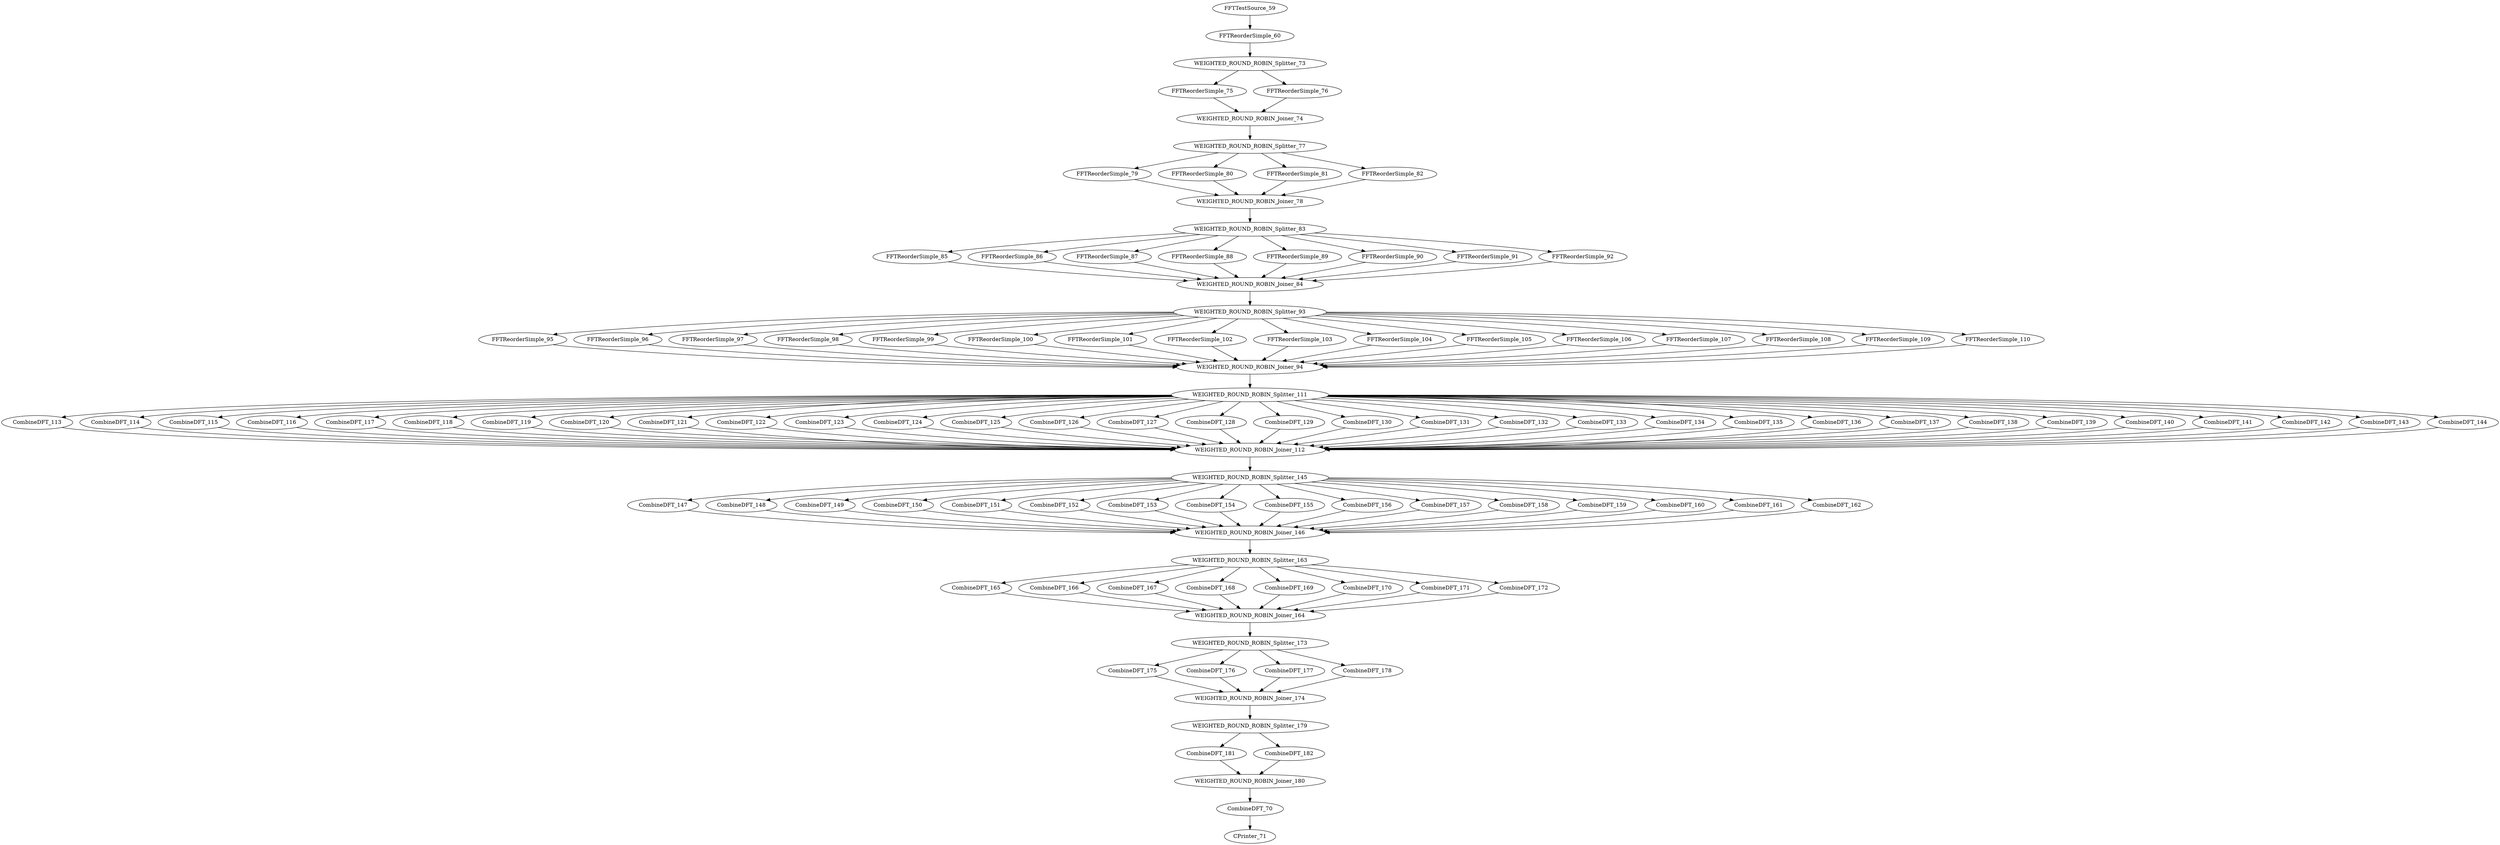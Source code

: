digraph FFT6_192 {
node0 [label="FFTTestSource_59", push="64", pop="0", peek="0", pushType="complex", popType="void", peekType="void", codeSize="44 b", stackSize="1056 b", work="324"];
node1 [label="FFTReorderSimple_60", push="64", pop="64", peek="64", pushType="complex", popType="complex", peekType="complex", codeSize="68 b", stackSize="1056 b", work="832"];
node0 -> node1;
node2 [label="WEIGHTED_ROUND_ROBIN_Splitter_73", push="64", pop="64", peek="0", pushType="complex", popType="complex", peekType="void", codeSize="42 b", stackSize="96 b", work="0"];
node1 -> node2;
node3 [label="FFTReorderSimple_75", push="32", pop="32", peek="32", pushType="complex", popType="complex", peekType="complex", codeSize="68 b", stackSize="1056 b", work="416"];
node2 -> node3;
node4 [label="FFTReorderSimple_76", push="32", pop="32", peek="32", pushType="complex", popType="complex", peekType="complex", codeSize="68 b", stackSize="1056 b", work="416"];
node2 -> node4;
node5 [label="WEIGHTED_ROUND_ROBIN_Joiner_74", push="64", pop="64", peek="0", pushType="complex", popType="complex", peekType="void", codeSize="42 b", stackSize="96 b", work="0"];
node3 -> node5;
node4 -> node5;
node6 [label="WEIGHTED_ROUND_ROBIN_Splitter_77", push="64", pop="64", peek="0", pushType="complex", popType="complex", peekType="void", codeSize="78 b", stackSize="160 b", work="0"];
node5 -> node6;
node7 [label="FFTReorderSimple_79", push="16", pop="16", peek="16", pushType="complex", popType="complex", peekType="complex", codeSize="68 b", stackSize="1056 b", work="208"];
node6 -> node7;
node8 [label="FFTReorderSimple_80", push="16", pop="16", peek="16", pushType="complex", popType="complex", peekType="complex", codeSize="68 b", stackSize="1056 b", work="208"];
node6 -> node8;
node9 [label="FFTReorderSimple_81", push="16", pop="16", peek="16", pushType="complex", popType="complex", peekType="complex", codeSize="68 b", stackSize="1056 b", work="208"];
node6 -> node9;
node10 [label="FFTReorderSimple_82", push="16", pop="16", peek="16", pushType="complex", popType="complex", peekType="complex", codeSize="68 b", stackSize="1056 b", work="208"];
node6 -> node10;
node11 [label="WEIGHTED_ROUND_ROBIN_Joiner_78", push="64", pop="64", peek="0", pushType="complex", popType="complex", peekType="void", codeSize="78 b", stackSize="160 b", work="0"];
node7 -> node11;
node8 -> node11;
node9 -> node11;
node10 -> node11;
node12 [label="WEIGHTED_ROUND_ROBIN_Splitter_83", push="64", pop="64", peek="0", pushType="complex", popType="complex", peekType="void", codeSize="150 b", stackSize="288 b", work="0"];
node11 -> node12;
node13 [label="FFTReorderSimple_85", push="8", pop="8", peek="8", pushType="complex", popType="complex", peekType="complex", codeSize="68 b", stackSize="1056 b", work="104"];
node12 -> node13;
node14 [label="FFTReorderSimple_86", push="8", pop="8", peek="8", pushType="complex", popType="complex", peekType="complex", codeSize="68 b", stackSize="1056 b", work="104"];
node12 -> node14;
node15 [label="FFTReorderSimple_87", push="8", pop="8", peek="8", pushType="complex", popType="complex", peekType="complex", codeSize="68 b", stackSize="1056 b", work="104"];
node12 -> node15;
node16 [label="FFTReorderSimple_88", push="8", pop="8", peek="8", pushType="complex", popType="complex", peekType="complex", codeSize="68 b", stackSize="1056 b", work="104"];
node12 -> node16;
node17 [label="FFTReorderSimple_89", push="8", pop="8", peek="8", pushType="complex", popType="complex", peekType="complex", codeSize="68 b", stackSize="1056 b", work="104"];
node12 -> node17;
node18 [label="FFTReorderSimple_90", push="8", pop="8", peek="8", pushType="complex", popType="complex", peekType="complex", codeSize="68 b", stackSize="1056 b", work="104"];
node12 -> node18;
node19 [label="FFTReorderSimple_91", push="8", pop="8", peek="8", pushType="complex", popType="complex", peekType="complex", codeSize="68 b", stackSize="1056 b", work="104"];
node12 -> node19;
node20 [label="FFTReorderSimple_92", push="8", pop="8", peek="8", pushType="complex", popType="complex", peekType="complex", codeSize="68 b", stackSize="1056 b", work="104"];
node12 -> node20;
node21 [label="WEIGHTED_ROUND_ROBIN_Joiner_84", push="64", pop="64", peek="0", pushType="complex", popType="complex", peekType="void", codeSize="150 b", stackSize="288 b", work="0"];
node13 -> node21;
node14 -> node21;
node15 -> node21;
node16 -> node21;
node17 -> node21;
node18 -> node21;
node19 -> node21;
node20 -> node21;
node22 [label="WEIGHTED_ROUND_ROBIN_Splitter_93", push="64", pop="64", peek="0", pushType="complex", popType="complex", peekType="void", codeSize="294 b", stackSize="544 b", work="0"];
node21 -> node22;
node23 [label="FFTReorderSimple_95", push="4", pop="4", peek="4", pushType="complex", popType="complex", peekType="complex", codeSize="68 b", stackSize="1056 b", work="52"];
node22 -> node23;
node24 [label="FFTReorderSimple_96", push="4", pop="4", peek="4", pushType="complex", popType="complex", peekType="complex", codeSize="68 b", stackSize="1056 b", work="52"];
node22 -> node24;
node25 [label="FFTReorderSimple_97", push="4", pop="4", peek="4", pushType="complex", popType="complex", peekType="complex", codeSize="68 b", stackSize="1056 b", work="52"];
node22 -> node25;
node26 [label="FFTReorderSimple_98", push="4", pop="4", peek="4", pushType="complex", popType="complex", peekType="complex", codeSize="68 b", stackSize="1056 b", work="52"];
node22 -> node26;
node27 [label="FFTReorderSimple_99", push="4", pop="4", peek="4", pushType="complex", popType="complex", peekType="complex", codeSize="68 b", stackSize="1056 b", work="52"];
node22 -> node27;
node28 [label="FFTReorderSimple_100", push="4", pop="4", peek="4", pushType="complex", popType="complex", peekType="complex", codeSize="68 b", stackSize="1056 b", work="52"];
node22 -> node28;
node29 [label="FFTReorderSimple_101", push="4", pop="4", peek="4", pushType="complex", popType="complex", peekType="complex", codeSize="68 b", stackSize="1056 b", work="52"];
node22 -> node29;
node30 [label="FFTReorderSimple_102", push="4", pop="4", peek="4", pushType="complex", popType="complex", peekType="complex", codeSize="68 b", stackSize="1056 b", work="52"];
node22 -> node30;
node31 [label="FFTReorderSimple_103", push="4", pop="4", peek="4", pushType="complex", popType="complex", peekType="complex", codeSize="68 b", stackSize="1056 b", work="52"];
node22 -> node31;
node32 [label="FFTReorderSimple_104", push="4", pop="4", peek="4", pushType="complex", popType="complex", peekType="complex", codeSize="68 b", stackSize="1056 b", work="52"];
node22 -> node32;
node33 [label="FFTReorderSimple_105", push="4", pop="4", peek="4", pushType="complex", popType="complex", peekType="complex", codeSize="68 b", stackSize="1056 b", work="52"];
node22 -> node33;
node34 [label="FFTReorderSimple_106", push="4", pop="4", peek="4", pushType="complex", popType="complex", peekType="complex", codeSize="68 b", stackSize="1056 b", work="52"];
node22 -> node34;
node35 [label="FFTReorderSimple_107", push="4", pop="4", peek="4", pushType="complex", popType="complex", peekType="complex", codeSize="68 b", stackSize="1056 b", work="52"];
node22 -> node35;
node36 [label="FFTReorderSimple_108", push="4", pop="4", peek="4", pushType="complex", popType="complex", peekType="complex", codeSize="68 b", stackSize="1056 b", work="52"];
node22 -> node36;
node37 [label="FFTReorderSimple_109", push="4", pop="4", peek="4", pushType="complex", popType="complex", peekType="complex", codeSize="68 b", stackSize="1056 b", work="52"];
node22 -> node37;
node38 [label="FFTReorderSimple_110", push="4", pop="4", peek="4", pushType="complex", popType="complex", peekType="complex", codeSize="68 b", stackSize="1056 b", work="52"];
node22 -> node38;
node39 [label="WEIGHTED_ROUND_ROBIN_Joiner_94", push="64", pop="64", peek="0", pushType="complex", popType="complex", peekType="void", codeSize="294 b", stackSize="544 b", work="0"];
node23 -> node39;
node24 -> node39;
node25 -> node39;
node26 -> node39;
node27 -> node39;
node28 -> node39;
node29 -> node39;
node30 -> node39;
node31 -> node39;
node32 -> node39;
node33 -> node39;
node34 -> node39;
node35 -> node39;
node36 -> node39;
node37 -> node39;
node38 -> node39;
node40 [label="WEIGHTED_ROUND_ROBIN_Splitter_111", push="64", pop="64", peek="0", pushType="complex", popType="complex", peekType="void", codeSize="582 b", stackSize="1056 b", work="0"];
node39 -> node40;
node41 [label="CombineDFT_113", push="2", pop="2", peek="2", pushType="complex", popType="complex", peekType="complex", codeSize="394 b", stackSize="4640 b", work="159"];
node40 -> node41;
node42 [label="CombineDFT_114", push="2", pop="2", peek="2", pushType="complex", popType="complex", peekType="complex", codeSize="394 b", stackSize="4640 b", work="159"];
node40 -> node42;
node43 [label="CombineDFT_115", push="2", pop="2", peek="2", pushType="complex", popType="complex", peekType="complex", codeSize="394 b", stackSize="4640 b", work="159"];
node40 -> node43;
node44 [label="CombineDFT_116", push="2", pop="2", peek="2", pushType="complex", popType="complex", peekType="complex", codeSize="394 b", stackSize="4640 b", work="159"];
node40 -> node44;
node45 [label="CombineDFT_117", push="2", pop="2", peek="2", pushType="complex", popType="complex", peekType="complex", codeSize="394 b", stackSize="4640 b", work="159"];
node40 -> node45;
node46 [label="CombineDFT_118", push="2", pop="2", peek="2", pushType="complex", popType="complex", peekType="complex", codeSize="394 b", stackSize="4640 b", work="159"];
node40 -> node46;
node47 [label="CombineDFT_119", push="2", pop="2", peek="2", pushType="complex", popType="complex", peekType="complex", codeSize="394 b", stackSize="4640 b", work="159"];
node40 -> node47;
node48 [label="CombineDFT_120", push="2", pop="2", peek="2", pushType="complex", popType="complex", peekType="complex", codeSize="394 b", stackSize="4640 b", work="159"];
node40 -> node48;
node49 [label="CombineDFT_121", push="2", pop="2", peek="2", pushType="complex", popType="complex", peekType="complex", codeSize="394 b", stackSize="4640 b", work="159"];
node40 -> node49;
node50 [label="CombineDFT_122", push="2", pop="2", peek="2", pushType="complex", popType="complex", peekType="complex", codeSize="394 b", stackSize="4640 b", work="159"];
node40 -> node50;
node51 [label="CombineDFT_123", push="2", pop="2", peek="2", pushType="complex", popType="complex", peekType="complex", codeSize="394 b", stackSize="4640 b", work="159"];
node40 -> node51;
node52 [label="CombineDFT_124", push="2", pop="2", peek="2", pushType="complex", popType="complex", peekType="complex", codeSize="394 b", stackSize="4640 b", work="159"];
node40 -> node52;
node53 [label="CombineDFT_125", push="2", pop="2", peek="2", pushType="complex", popType="complex", peekType="complex", codeSize="394 b", stackSize="4640 b", work="159"];
node40 -> node53;
node54 [label="CombineDFT_126", push="2", pop="2", peek="2", pushType="complex", popType="complex", peekType="complex", codeSize="394 b", stackSize="4640 b", work="159"];
node40 -> node54;
node55 [label="CombineDFT_127", push="2", pop="2", peek="2", pushType="complex", popType="complex", peekType="complex", codeSize="394 b", stackSize="4640 b", work="159"];
node40 -> node55;
node56 [label="CombineDFT_128", push="2", pop="2", peek="2", pushType="complex", popType="complex", peekType="complex", codeSize="394 b", stackSize="4640 b", work="159"];
node40 -> node56;
node57 [label="CombineDFT_129", push="2", pop="2", peek="2", pushType="complex", popType="complex", peekType="complex", codeSize="394 b", stackSize="4640 b", work="159"];
node40 -> node57;
node58 [label="CombineDFT_130", push="2", pop="2", peek="2", pushType="complex", popType="complex", peekType="complex", codeSize="394 b", stackSize="4640 b", work="159"];
node40 -> node58;
node59 [label="CombineDFT_131", push="2", pop="2", peek="2", pushType="complex", popType="complex", peekType="complex", codeSize="394 b", stackSize="4640 b", work="159"];
node40 -> node59;
node60 [label="CombineDFT_132", push="2", pop="2", peek="2", pushType="complex", popType="complex", peekType="complex", codeSize="394 b", stackSize="4640 b", work="159"];
node40 -> node60;
node61 [label="CombineDFT_133", push="2", pop="2", peek="2", pushType="complex", popType="complex", peekType="complex", codeSize="394 b", stackSize="4640 b", work="159"];
node40 -> node61;
node62 [label="CombineDFT_134", push="2", pop="2", peek="2", pushType="complex", popType="complex", peekType="complex", codeSize="394 b", stackSize="4640 b", work="159"];
node40 -> node62;
node63 [label="CombineDFT_135", push="2", pop="2", peek="2", pushType="complex", popType="complex", peekType="complex", codeSize="394 b", stackSize="4640 b", work="159"];
node40 -> node63;
node64 [label="CombineDFT_136", push="2", pop="2", peek="2", pushType="complex", popType="complex", peekType="complex", codeSize="394 b", stackSize="4640 b", work="159"];
node40 -> node64;
node65 [label="CombineDFT_137", push="2", pop="2", peek="2", pushType="complex", popType="complex", peekType="complex", codeSize="394 b", stackSize="4640 b", work="159"];
node40 -> node65;
node66 [label="CombineDFT_138", push="2", pop="2", peek="2", pushType="complex", popType="complex", peekType="complex", codeSize="394 b", stackSize="4640 b", work="159"];
node40 -> node66;
node67 [label="CombineDFT_139", push="2", pop="2", peek="2", pushType="complex", popType="complex", peekType="complex", codeSize="394 b", stackSize="4640 b", work="159"];
node40 -> node67;
node68 [label="CombineDFT_140", push="2", pop="2", peek="2", pushType="complex", popType="complex", peekType="complex", codeSize="394 b", stackSize="4640 b", work="159"];
node40 -> node68;
node69 [label="CombineDFT_141", push="2", pop="2", peek="2", pushType="complex", popType="complex", peekType="complex", codeSize="394 b", stackSize="4640 b", work="159"];
node40 -> node69;
node70 [label="CombineDFT_142", push="2", pop="2", peek="2", pushType="complex", popType="complex", peekType="complex", codeSize="394 b", stackSize="4640 b", work="159"];
node40 -> node70;
node71 [label="CombineDFT_143", push="2", pop="2", peek="2", pushType="complex", popType="complex", peekType="complex", codeSize="394 b", stackSize="4640 b", work="159"];
node40 -> node71;
node72 [label="CombineDFT_144", push="2", pop="2", peek="2", pushType="complex", popType="complex", peekType="complex", codeSize="394 b", stackSize="4640 b", work="159"];
node40 -> node72;
node73 [label="WEIGHTED_ROUND_ROBIN_Joiner_112", push="64", pop="64", peek="0", pushType="complex", popType="complex", peekType="void", codeSize="582 b", stackSize="1056 b", work="0"];
node41 -> node73;
node42 -> node73;
node43 -> node73;
node44 -> node73;
node45 -> node73;
node46 -> node73;
node47 -> node73;
node48 -> node73;
node49 -> node73;
node50 -> node73;
node51 -> node73;
node52 -> node73;
node53 -> node73;
node54 -> node73;
node55 -> node73;
node56 -> node73;
node57 -> node73;
node58 -> node73;
node59 -> node73;
node60 -> node73;
node61 -> node73;
node62 -> node73;
node63 -> node73;
node64 -> node73;
node65 -> node73;
node66 -> node73;
node67 -> node73;
node68 -> node73;
node69 -> node73;
node70 -> node73;
node71 -> node73;
node72 -> node73;
node74 [label="WEIGHTED_ROUND_ROBIN_Splitter_145", push="64", pop="64", peek="0", pushType="complex", popType="complex", peekType="void", codeSize="294 b", stackSize="544 b", work="0"];
node73 -> node74;
node75 [label="CombineDFT_147", push="4", pop="4", peek="4", pushType="complex", popType="complex", peekType="complex", codeSize="394 b", stackSize="5664 b", work="314"];
node74 -> node75;
node76 [label="CombineDFT_148", push="4", pop="4", peek="4", pushType="complex", popType="complex", peekType="complex", codeSize="394 b", stackSize="5664 b", work="314"];
node74 -> node76;
node77 [label="CombineDFT_149", push="4", pop="4", peek="4", pushType="complex", popType="complex", peekType="complex", codeSize="394 b", stackSize="5664 b", work="314"];
node74 -> node77;
node78 [label="CombineDFT_150", push="4", pop="4", peek="4", pushType="complex", popType="complex", peekType="complex", codeSize="394 b", stackSize="5664 b", work="314"];
node74 -> node78;
node79 [label="CombineDFT_151", push="4", pop="4", peek="4", pushType="complex", popType="complex", peekType="complex", codeSize="394 b", stackSize="5664 b", work="314"];
node74 -> node79;
node80 [label="CombineDFT_152", push="4", pop="4", peek="4", pushType="complex", popType="complex", peekType="complex", codeSize="394 b", stackSize="5664 b", work="314"];
node74 -> node80;
node81 [label="CombineDFT_153", push="4", pop="4", peek="4", pushType="complex", popType="complex", peekType="complex", codeSize="394 b", stackSize="5664 b", work="314"];
node74 -> node81;
node82 [label="CombineDFT_154", push="4", pop="4", peek="4", pushType="complex", popType="complex", peekType="complex", codeSize="394 b", stackSize="5664 b", work="314"];
node74 -> node82;
node83 [label="CombineDFT_155", push="4", pop="4", peek="4", pushType="complex", popType="complex", peekType="complex", codeSize="394 b", stackSize="5664 b", work="314"];
node74 -> node83;
node84 [label="CombineDFT_156", push="4", pop="4", peek="4", pushType="complex", popType="complex", peekType="complex", codeSize="394 b", stackSize="5664 b", work="314"];
node74 -> node84;
node85 [label="CombineDFT_157", push="4", pop="4", peek="4", pushType="complex", popType="complex", peekType="complex", codeSize="394 b", stackSize="5664 b", work="314"];
node74 -> node85;
node86 [label="CombineDFT_158", push="4", pop="4", peek="4", pushType="complex", popType="complex", peekType="complex", codeSize="394 b", stackSize="5664 b", work="314"];
node74 -> node86;
node87 [label="CombineDFT_159", push="4", pop="4", peek="4", pushType="complex", popType="complex", peekType="complex", codeSize="394 b", stackSize="5664 b", work="314"];
node74 -> node87;
node88 [label="CombineDFT_160", push="4", pop="4", peek="4", pushType="complex", popType="complex", peekType="complex", codeSize="394 b", stackSize="5664 b", work="314"];
node74 -> node88;
node89 [label="CombineDFT_161", push="4", pop="4", peek="4", pushType="complex", popType="complex", peekType="complex", codeSize="394 b", stackSize="5664 b", work="314"];
node74 -> node89;
node90 [label="CombineDFT_162", push="4", pop="4", peek="4", pushType="complex", popType="complex", peekType="complex", codeSize="394 b", stackSize="5664 b", work="314"];
node74 -> node90;
node91 [label="WEIGHTED_ROUND_ROBIN_Joiner_146", push="64", pop="64", peek="0", pushType="complex", popType="complex", peekType="void", codeSize="294 b", stackSize="544 b", work="0"];
node75 -> node91;
node76 -> node91;
node77 -> node91;
node78 -> node91;
node79 -> node91;
node80 -> node91;
node81 -> node91;
node82 -> node91;
node83 -> node91;
node84 -> node91;
node85 -> node91;
node86 -> node91;
node87 -> node91;
node88 -> node91;
node89 -> node91;
node90 -> node91;
node92 [label="WEIGHTED_ROUND_ROBIN_Splitter_163", push="64", pop="64", peek="0", pushType="complex", popType="complex", peekType="void", codeSize="150 b", stackSize="288 b", work="0"];
node91 -> node92;
node93 [label="CombineDFT_165", push="8", pop="8", peek="8", pushType="complex", popType="complex", peekType="complex", codeSize="394 b", stackSize="7712 b", work="624"];
node92 -> node93;
node94 [label="CombineDFT_166", push="8", pop="8", peek="8", pushType="complex", popType="complex", peekType="complex", codeSize="394 b", stackSize="7712 b", work="624"];
node92 -> node94;
node95 [label="CombineDFT_167", push="8", pop="8", peek="8", pushType="complex", popType="complex", peekType="complex", codeSize="394 b", stackSize="7712 b", work="624"];
node92 -> node95;
node96 [label="CombineDFT_168", push="8", pop="8", peek="8", pushType="complex", popType="complex", peekType="complex", codeSize="394 b", stackSize="7712 b", work="624"];
node92 -> node96;
node97 [label="CombineDFT_169", push="8", pop="8", peek="8", pushType="complex", popType="complex", peekType="complex", codeSize="394 b", stackSize="7712 b", work="624"];
node92 -> node97;
node98 [label="CombineDFT_170", push="8", pop="8", peek="8", pushType="complex", popType="complex", peekType="complex", codeSize="394 b", stackSize="7712 b", work="624"];
node92 -> node98;
node99 [label="CombineDFT_171", push="8", pop="8", peek="8", pushType="complex", popType="complex", peekType="complex", codeSize="394 b", stackSize="7712 b", work="624"];
node92 -> node99;
node100 [label="CombineDFT_172", push="8", pop="8", peek="8", pushType="complex", popType="complex", peekType="complex", codeSize="394 b", stackSize="7712 b", work="624"];
node92 -> node100;
node101 [label="WEIGHTED_ROUND_ROBIN_Joiner_164", push="64", pop="64", peek="0", pushType="complex", popType="complex", peekType="void", codeSize="150 b", stackSize="288 b", work="0"];
node93 -> node101;
node94 -> node101;
node95 -> node101;
node96 -> node101;
node97 -> node101;
node98 -> node101;
node99 -> node101;
node100 -> node101;
node102 [label="WEIGHTED_ROUND_ROBIN_Splitter_173", push="64", pop="64", peek="0", pushType="complex", popType="complex", peekType="void", codeSize="78 b", stackSize="160 b", work="0"];
node101 -> node102;
node103 [label="CombineDFT_175", push="16", pop="16", peek="16", pushType="complex", popType="complex", peekType="complex", codeSize="394 b", stackSize="11808 b", work="1244"];
node102 -> node103;
node104 [label="CombineDFT_176", push="16", pop="16", peek="16", pushType="complex", popType="complex", peekType="complex", codeSize="394 b", stackSize="11808 b", work="1244"];
node102 -> node104;
node105 [label="CombineDFT_177", push="16", pop="16", peek="16", pushType="complex", popType="complex", peekType="complex", codeSize="394 b", stackSize="11808 b", work="1244"];
node102 -> node105;
node106 [label="CombineDFT_178", push="16", pop="16", peek="16", pushType="complex", popType="complex", peekType="complex", codeSize="394 b", stackSize="11808 b", work="1244"];
node102 -> node106;
node107 [label="WEIGHTED_ROUND_ROBIN_Joiner_174", push="64", pop="64", peek="0", pushType="complex", popType="complex", peekType="void", codeSize="78 b", stackSize="160 b", work="0"];
node103 -> node107;
node104 -> node107;
node105 -> node107;
node106 -> node107;
node108 [label="WEIGHTED_ROUND_ROBIN_Splitter_179", push="64", pop="64", peek="0", pushType="complex", popType="complex", peekType="void", codeSize="42 b", stackSize="96 b", work="0"];
node107 -> node108;
node109 [label="CombineDFT_181", push="32", pop="32", peek="32", pushType="complex", popType="complex", peekType="complex", codeSize="394 b", stackSize="20000 b", work="2484"];
node108 -> node109;
node110 [label="CombineDFT_182", push="32", pop="32", peek="32", pushType="complex", popType="complex", peekType="complex", codeSize="394 b", stackSize="20000 b", work="2484"];
node108 -> node110;
node111 [label="WEIGHTED_ROUND_ROBIN_Joiner_180", push="64", pop="64", peek="0", pushType="complex", popType="complex", peekType="void", codeSize="42 b", stackSize="96 b", work="0"];
node109 -> node111;
node110 -> node111;
node112 [label="CombineDFT_70", push="64", pop="64", peek="64", pushType="complex", popType="complex", peekType="complex", codeSize="394 b", stackSize="36384 b", work="4964"];
node111 -> node112;
node113 [label="CPrinter_71", push="0", pop="64", peek="64", pushType="void", popType="complex", peekType="complex", codeSize="34 b", stackSize="512 b", work="13"];
node112 -> node113;
}
